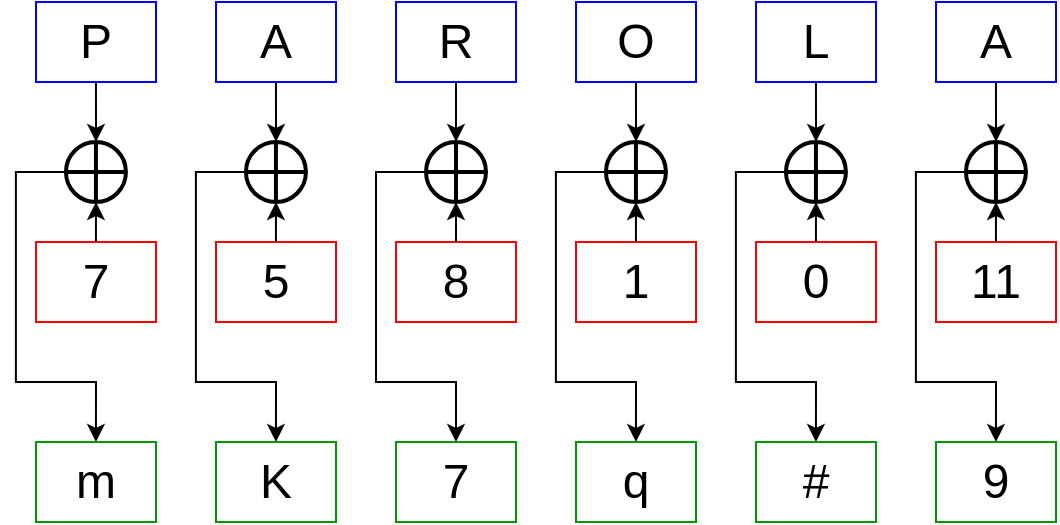 <mxfile version="28.1.2">
  <diagram name="Page-1" id="pw1yM4c9U9q3CPbkuXtG">
    <mxGraphModel dx="1276" dy="622" grid="1" gridSize="10" guides="1" tooltips="1" connect="1" arrows="1" fold="1" page="1" pageScale="1" pageWidth="850" pageHeight="1100" math="0" shadow="0">
      <root>
        <mxCell id="0" />
        <mxCell id="1" parent="0" />
        <mxCell id="7N5agTIx9JFiQQaqSErQ-2" value="&lt;font style=&quot;font-size: 24px;&quot;&gt;7&lt;/font&gt;" style="rounded=0;whiteSpace=wrap;html=1;strokeColor=light-dark(#FF0000,#FF0000);" vertex="1" parent="1">
          <mxGeometry x="130" y="340" width="60" height="40" as="geometry" />
        </mxCell>
        <mxCell id="7N5agTIx9JFiQQaqSErQ-3" value="&lt;font style=&quot;font-size: 24px;&quot;&gt;5&lt;/font&gt;" style="rounded=0;whiteSpace=wrap;html=1;strokeColor=light-dark(#FF0000,#FF0000);" vertex="1" parent="1">
          <mxGeometry x="220" y="340" width="60" height="40" as="geometry" />
        </mxCell>
        <mxCell id="7N5agTIx9JFiQQaqSErQ-4" value="&lt;span style=&quot;font-size: 24px;&quot;&gt;8&lt;/span&gt;" style="rounded=0;whiteSpace=wrap;html=1;strokeColor=light-dark(#FF0000,#FF0000);" vertex="1" parent="1">
          <mxGeometry x="310" y="340" width="60" height="40" as="geometry" />
        </mxCell>
        <mxCell id="7N5agTIx9JFiQQaqSErQ-5" value="&lt;font style=&quot;font-size: 24px;&quot;&gt;1&lt;/font&gt;" style="rounded=0;whiteSpace=wrap;html=1;strokeColor=light-dark(#FF0000,#FF0000);" vertex="1" parent="1">
          <mxGeometry x="400" y="340" width="60" height="40" as="geometry" />
        </mxCell>
        <mxCell id="7N5agTIx9JFiQQaqSErQ-6" value="&lt;font style=&quot;font-size: 24px;&quot;&gt;0&lt;/font&gt;" style="rounded=0;whiteSpace=wrap;html=1;strokeColor=light-dark(#FF0000,#FF0000);" vertex="1" parent="1">
          <mxGeometry x="490" y="340" width="60" height="40" as="geometry" />
        </mxCell>
        <mxCell id="7N5agTIx9JFiQQaqSErQ-7" value="&lt;span style=&quot;font-size: 24px;&quot;&gt;11&lt;/span&gt;" style="rounded=0;whiteSpace=wrap;html=1;strokeColor=light-dark(#FF0000,#FF0000);" vertex="1" parent="1">
          <mxGeometry x="580" y="340" width="60" height="40" as="geometry" />
        </mxCell>
        <mxCell id="7N5agTIx9JFiQQaqSErQ-16" value="&lt;font style=&quot;font-size: 24px;&quot;&gt;P&lt;/font&gt;" style="rounded=0;whiteSpace=wrap;html=1;strokeColor=light-dark(#0000FF,#1E90FF);" vertex="1" parent="1">
          <mxGeometry x="130" y="220" width="60" height="40" as="geometry" />
        </mxCell>
        <mxCell id="7N5agTIx9JFiQQaqSErQ-18" value="&lt;font style=&quot;font-size: 24px;&quot;&gt;A&lt;/font&gt;" style="rounded=0;whiteSpace=wrap;html=1;strokeColor=light-dark(#0000FF,#1E90FF);" vertex="1" parent="1">
          <mxGeometry x="220" y="220" width="60" height="40" as="geometry" />
        </mxCell>
        <mxCell id="7N5agTIx9JFiQQaqSErQ-20" value="&lt;span style=&quot;font-size: 24px;&quot;&gt;R&lt;/span&gt;" style="rounded=0;whiteSpace=wrap;html=1;strokeColor=light-dark(#0000FF,#1E90FF);" vertex="1" parent="1">
          <mxGeometry x="310" y="220" width="60" height="40" as="geometry" />
        </mxCell>
        <mxCell id="7N5agTIx9JFiQQaqSErQ-22" value="&lt;font style=&quot;font-size: 24px;&quot;&gt;O&lt;/font&gt;" style="rounded=0;whiteSpace=wrap;html=1;strokeColor=light-dark(#0000FF,#1E90FF);" vertex="1" parent="1">
          <mxGeometry x="400" y="220" width="60" height="40" as="geometry" />
        </mxCell>
        <mxCell id="7N5agTIx9JFiQQaqSErQ-24" value="&lt;font style=&quot;font-size: 24px;&quot;&gt;L&lt;/font&gt;" style="rounded=0;whiteSpace=wrap;html=1;strokeColor=light-dark(#0000FF,#1E90FF);" vertex="1" parent="1">
          <mxGeometry x="490" y="220" width="60" height="40" as="geometry" />
        </mxCell>
        <mxCell id="7N5agTIx9JFiQQaqSErQ-26" value="&lt;span style=&quot;font-size: 24px;&quot;&gt;A&lt;/span&gt;" style="rounded=0;whiteSpace=wrap;html=1;strokeColor=light-dark(#0000FF,#1E90FF);" vertex="1" parent="1">
          <mxGeometry x="580" y="220" width="60" height="40" as="geometry" />
        </mxCell>
        <mxCell id="7N5agTIx9JFiQQaqSErQ-50" style="edgeStyle=orthogonalEdgeStyle;rounded=0;orthogonalLoop=1;jettySize=auto;html=1;entryX=0.5;entryY=0;entryDx=0;entryDy=0;exitX=0.145;exitY=0.855;exitDx=0;exitDy=0;exitPerimeter=0;" edge="1" parent="1" source="7N5agTIx9JFiQQaqSErQ-31" target="7N5agTIx9JFiQQaqSErQ-40">
          <mxGeometry relative="1" as="geometry">
            <mxPoint x="320" y="310" as="sourcePoint" />
            <Array as="points">
              <mxPoint x="300" y="305" />
              <mxPoint x="300" y="410" />
              <mxPoint x="340" y="410" />
            </Array>
          </mxGeometry>
        </mxCell>
        <mxCell id="7N5agTIx9JFiQQaqSErQ-31" value="" style="verticalLabelPosition=bottom;verticalAlign=top;html=1;shape=mxgraph.flowchart.or;rotation=45;strokeWidth=2;" vertex="1" parent="1">
          <mxGeometry x="325" y="290" width="30" height="30" as="geometry" />
        </mxCell>
        <mxCell id="7N5agTIx9JFiQQaqSErQ-38" value="&lt;font style=&quot;font-size: 24px;&quot;&gt;m&lt;/font&gt;" style="rounded=0;whiteSpace=wrap;html=1;strokeColor=light-dark(#009900,#009900);" vertex="1" parent="1">
          <mxGeometry x="130" y="440" width="60" height="40" as="geometry" />
        </mxCell>
        <mxCell id="7N5agTIx9JFiQQaqSErQ-39" value="&lt;font style=&quot;font-size: 24px;&quot;&gt;K&lt;/font&gt;" style="rounded=0;whiteSpace=wrap;html=1;strokeColor=light-dark(#009900,#009900);" vertex="1" parent="1">
          <mxGeometry x="220" y="440" width="60" height="40" as="geometry" />
        </mxCell>
        <mxCell id="7N5agTIx9JFiQQaqSErQ-40" value="&lt;span style=&quot;font-size: 24px;&quot;&gt;7&lt;/span&gt;" style="rounded=0;whiteSpace=wrap;html=1;strokeColor=light-dark(#009900,#009900);" vertex="1" parent="1">
          <mxGeometry x="310" y="440" width="60" height="40" as="geometry" />
        </mxCell>
        <mxCell id="7N5agTIx9JFiQQaqSErQ-41" value="&lt;font style=&quot;font-size: 24px;&quot;&gt;q&lt;/font&gt;" style="rounded=0;whiteSpace=wrap;html=1;strokeColor=light-dark(#009900,#009900);" vertex="1" parent="1">
          <mxGeometry x="400" y="440" width="60" height="40" as="geometry" />
        </mxCell>
        <mxCell id="7N5agTIx9JFiQQaqSErQ-42" value="&lt;font style=&quot;font-size: 24px;&quot;&gt;#&lt;/font&gt;" style="rounded=0;whiteSpace=wrap;html=1;strokeColor=light-dark(#009900,#009900);" vertex="1" parent="1">
          <mxGeometry x="490" y="440" width="60" height="40" as="geometry" />
        </mxCell>
        <mxCell id="7N5agTIx9JFiQQaqSErQ-43" value="&lt;span style=&quot;font-size: 24px;&quot;&gt;9&lt;/span&gt;" style="rounded=0;whiteSpace=wrap;html=1;strokeColor=light-dark(#009900,#009900);" vertex="1" parent="1">
          <mxGeometry x="580" y="440" width="60" height="40" as="geometry" />
        </mxCell>
        <mxCell id="7N5agTIx9JFiQQaqSErQ-51" style="edgeStyle=orthogonalEdgeStyle;rounded=0;orthogonalLoop=1;jettySize=auto;html=1;" edge="1" parent="1" source="7N5agTIx9JFiQQaqSErQ-4">
          <mxGeometry relative="1" as="geometry">
            <mxPoint x="340" y="320" as="targetPoint" />
          </mxGeometry>
        </mxCell>
        <mxCell id="7N5agTIx9JFiQQaqSErQ-52" style="edgeStyle=orthogonalEdgeStyle;rounded=0;orthogonalLoop=1;jettySize=auto;html=1;entryX=0.145;entryY=0.145;entryDx=0;entryDy=0;entryPerimeter=0;" edge="1" parent="1" source="7N5agTIx9JFiQQaqSErQ-20" target="7N5agTIx9JFiQQaqSErQ-31">
          <mxGeometry relative="1" as="geometry">
            <Array as="points">
              <mxPoint x="340" y="280" />
              <mxPoint x="340" y="280" />
            </Array>
          </mxGeometry>
        </mxCell>
        <mxCell id="7N5agTIx9JFiQQaqSErQ-63" style="edgeStyle=orthogonalEdgeStyle;rounded=0;orthogonalLoop=1;jettySize=auto;html=1;entryX=0.5;entryY=0;entryDx=0;entryDy=0;exitX=0.145;exitY=0.855;exitDx=0;exitDy=0;exitPerimeter=0;" edge="1" parent="1" source="7N5agTIx9JFiQQaqSErQ-64">
          <mxGeometry relative="1" as="geometry">
            <mxPoint x="139.97" y="310" as="sourcePoint" />
            <mxPoint x="159.97" y="440" as="targetPoint" />
            <Array as="points">
              <mxPoint x="119.97" y="305" />
              <mxPoint x="119.97" y="410" />
              <mxPoint x="159.97" y="410" />
            </Array>
          </mxGeometry>
        </mxCell>
        <mxCell id="7N5agTIx9JFiQQaqSErQ-64" value="" style="verticalLabelPosition=bottom;verticalAlign=top;html=1;shape=mxgraph.flowchart.or;rotation=45;strokeWidth=2;" vertex="1" parent="1">
          <mxGeometry x="144.97" y="290" width="30" height="30" as="geometry" />
        </mxCell>
        <mxCell id="7N5agTIx9JFiQQaqSErQ-65" style="edgeStyle=orthogonalEdgeStyle;rounded=0;orthogonalLoop=1;jettySize=auto;html=1;" edge="1" parent="1">
          <mxGeometry relative="1" as="geometry">
            <mxPoint x="159.97" y="340" as="sourcePoint" />
            <mxPoint x="159.97" y="320" as="targetPoint" />
          </mxGeometry>
        </mxCell>
        <mxCell id="7N5agTIx9JFiQQaqSErQ-66" style="edgeStyle=orthogonalEdgeStyle;rounded=0;orthogonalLoop=1;jettySize=auto;html=1;entryX=0.145;entryY=0.145;entryDx=0;entryDy=0;entryPerimeter=0;" edge="1" parent="1" target="7N5agTIx9JFiQQaqSErQ-64">
          <mxGeometry relative="1" as="geometry">
            <mxPoint x="159.97" y="260" as="sourcePoint" />
            <Array as="points">
              <mxPoint x="159.97" y="280" />
              <mxPoint x="159.97" y="280" />
            </Array>
          </mxGeometry>
        </mxCell>
        <mxCell id="7N5agTIx9JFiQQaqSErQ-67" style="edgeStyle=orthogonalEdgeStyle;rounded=0;orthogonalLoop=1;jettySize=auto;html=1;entryX=0.5;entryY=0;entryDx=0;entryDy=0;exitX=0.145;exitY=0.855;exitDx=0;exitDy=0;exitPerimeter=0;" edge="1" parent="1" source="7N5agTIx9JFiQQaqSErQ-68">
          <mxGeometry relative="1" as="geometry">
            <mxPoint x="229.97" y="310" as="sourcePoint" />
            <mxPoint x="249.97" y="440" as="targetPoint" />
            <Array as="points">
              <mxPoint x="209.97" y="305" />
              <mxPoint x="209.97" y="410" />
              <mxPoint x="249.97" y="410" />
            </Array>
          </mxGeometry>
        </mxCell>
        <mxCell id="7N5agTIx9JFiQQaqSErQ-68" value="" style="verticalLabelPosition=bottom;verticalAlign=top;html=1;shape=mxgraph.flowchart.or;rotation=45;strokeWidth=2;" vertex="1" parent="1">
          <mxGeometry x="234.97" y="290" width="30" height="30" as="geometry" />
        </mxCell>
        <mxCell id="7N5agTIx9JFiQQaqSErQ-69" style="edgeStyle=orthogonalEdgeStyle;rounded=0;orthogonalLoop=1;jettySize=auto;html=1;" edge="1" parent="1">
          <mxGeometry relative="1" as="geometry">
            <mxPoint x="249.97" y="340" as="sourcePoint" />
            <mxPoint x="249.97" y="320" as="targetPoint" />
          </mxGeometry>
        </mxCell>
        <mxCell id="7N5agTIx9JFiQQaqSErQ-70" style="edgeStyle=orthogonalEdgeStyle;rounded=0;orthogonalLoop=1;jettySize=auto;html=1;entryX=0.145;entryY=0.145;entryDx=0;entryDy=0;entryPerimeter=0;" edge="1" parent="1" target="7N5agTIx9JFiQQaqSErQ-68">
          <mxGeometry relative="1" as="geometry">
            <mxPoint x="249.97" y="260" as="sourcePoint" />
            <Array as="points">
              <mxPoint x="249.97" y="280" />
              <mxPoint x="249.97" y="280" />
            </Array>
          </mxGeometry>
        </mxCell>
        <mxCell id="7N5agTIx9JFiQQaqSErQ-71" style="edgeStyle=orthogonalEdgeStyle;rounded=0;orthogonalLoop=1;jettySize=auto;html=1;entryX=0.5;entryY=0;entryDx=0;entryDy=0;exitX=0.145;exitY=0.855;exitDx=0;exitDy=0;exitPerimeter=0;" edge="1" parent="1" source="7N5agTIx9JFiQQaqSErQ-72">
          <mxGeometry relative="1" as="geometry">
            <mxPoint x="409.97" y="310" as="sourcePoint" />
            <mxPoint x="429.97" y="440" as="targetPoint" />
            <Array as="points">
              <mxPoint x="389.97" y="305" />
              <mxPoint x="389.97" y="410" />
              <mxPoint x="429.97" y="410" />
            </Array>
          </mxGeometry>
        </mxCell>
        <mxCell id="7N5agTIx9JFiQQaqSErQ-72" value="" style="verticalLabelPosition=bottom;verticalAlign=top;html=1;shape=mxgraph.flowchart.or;rotation=45;strokeWidth=2;" vertex="1" parent="1">
          <mxGeometry x="414.97" y="290" width="30" height="30" as="geometry" />
        </mxCell>
        <mxCell id="7N5agTIx9JFiQQaqSErQ-73" style="edgeStyle=orthogonalEdgeStyle;rounded=0;orthogonalLoop=1;jettySize=auto;html=1;" edge="1" parent="1">
          <mxGeometry relative="1" as="geometry">
            <mxPoint x="429.97" y="340" as="sourcePoint" />
            <mxPoint x="429.97" y="320" as="targetPoint" />
          </mxGeometry>
        </mxCell>
        <mxCell id="7N5agTIx9JFiQQaqSErQ-74" style="edgeStyle=orthogonalEdgeStyle;rounded=0;orthogonalLoop=1;jettySize=auto;html=1;entryX=0.145;entryY=0.145;entryDx=0;entryDy=0;entryPerimeter=0;" edge="1" parent="1" target="7N5agTIx9JFiQQaqSErQ-72">
          <mxGeometry relative="1" as="geometry">
            <mxPoint x="429.97" y="260" as="sourcePoint" />
            <Array as="points">
              <mxPoint x="429.97" y="280" />
              <mxPoint x="429.97" y="280" />
            </Array>
          </mxGeometry>
        </mxCell>
        <mxCell id="7N5agTIx9JFiQQaqSErQ-75" style="edgeStyle=orthogonalEdgeStyle;rounded=0;orthogonalLoop=1;jettySize=auto;html=1;entryX=0.5;entryY=0;entryDx=0;entryDy=0;exitX=0.145;exitY=0.855;exitDx=0;exitDy=0;exitPerimeter=0;" edge="1" parent="1" source="7N5agTIx9JFiQQaqSErQ-76">
          <mxGeometry relative="1" as="geometry">
            <mxPoint x="499.97" y="310" as="sourcePoint" />
            <mxPoint x="519.97" y="440" as="targetPoint" />
            <Array as="points">
              <mxPoint x="479.97" y="305" />
              <mxPoint x="479.97" y="410" />
              <mxPoint x="519.97" y="410" />
            </Array>
          </mxGeometry>
        </mxCell>
        <mxCell id="7N5agTIx9JFiQQaqSErQ-76" value="" style="verticalLabelPosition=bottom;verticalAlign=top;html=1;shape=mxgraph.flowchart.or;rotation=45;strokeWidth=2;" vertex="1" parent="1">
          <mxGeometry x="504.97" y="290" width="30" height="30" as="geometry" />
        </mxCell>
        <mxCell id="7N5agTIx9JFiQQaqSErQ-77" style="edgeStyle=orthogonalEdgeStyle;rounded=0;orthogonalLoop=1;jettySize=auto;html=1;" edge="1" parent="1">
          <mxGeometry relative="1" as="geometry">
            <mxPoint x="519.97" y="340" as="sourcePoint" />
            <mxPoint x="519.97" y="320" as="targetPoint" />
          </mxGeometry>
        </mxCell>
        <mxCell id="7N5agTIx9JFiQQaqSErQ-78" style="edgeStyle=orthogonalEdgeStyle;rounded=0;orthogonalLoop=1;jettySize=auto;html=1;entryX=0.145;entryY=0.145;entryDx=0;entryDy=0;entryPerimeter=0;" edge="1" parent="1" target="7N5agTIx9JFiQQaqSErQ-76">
          <mxGeometry relative="1" as="geometry">
            <mxPoint x="519.97" y="260" as="sourcePoint" />
            <Array as="points">
              <mxPoint x="519.97" y="280" />
              <mxPoint x="519.97" y="280" />
            </Array>
          </mxGeometry>
        </mxCell>
        <mxCell id="7N5agTIx9JFiQQaqSErQ-79" style="edgeStyle=orthogonalEdgeStyle;rounded=0;orthogonalLoop=1;jettySize=auto;html=1;entryX=0.5;entryY=0;entryDx=0;entryDy=0;exitX=0.145;exitY=0.855;exitDx=0;exitDy=0;exitPerimeter=0;" edge="1" parent="1" source="7N5agTIx9JFiQQaqSErQ-80">
          <mxGeometry relative="1" as="geometry">
            <mxPoint x="589.97" y="310" as="sourcePoint" />
            <mxPoint x="609.97" y="440" as="targetPoint" />
            <Array as="points">
              <mxPoint x="569.97" y="305" />
              <mxPoint x="569.97" y="410" />
              <mxPoint x="609.97" y="410" />
            </Array>
          </mxGeometry>
        </mxCell>
        <mxCell id="7N5agTIx9JFiQQaqSErQ-80" value="" style="verticalLabelPosition=bottom;verticalAlign=top;html=1;shape=mxgraph.flowchart.or;rotation=45;strokeWidth=2;" vertex="1" parent="1">
          <mxGeometry x="594.97" y="290" width="30" height="30" as="geometry" />
        </mxCell>
        <mxCell id="7N5agTIx9JFiQQaqSErQ-81" style="edgeStyle=orthogonalEdgeStyle;rounded=0;orthogonalLoop=1;jettySize=auto;html=1;" edge="1" parent="1">
          <mxGeometry relative="1" as="geometry">
            <mxPoint x="609.97" y="340" as="sourcePoint" />
            <mxPoint x="609.97" y="320" as="targetPoint" />
          </mxGeometry>
        </mxCell>
        <mxCell id="7N5agTIx9JFiQQaqSErQ-82" style="edgeStyle=orthogonalEdgeStyle;rounded=0;orthogonalLoop=1;jettySize=auto;html=1;entryX=0.145;entryY=0.145;entryDx=0;entryDy=0;entryPerimeter=0;" edge="1" parent="1" target="7N5agTIx9JFiQQaqSErQ-80">
          <mxGeometry relative="1" as="geometry">
            <mxPoint x="609.97" y="260" as="sourcePoint" />
            <Array as="points">
              <mxPoint x="609.97" y="280" />
              <mxPoint x="609.97" y="280" />
            </Array>
          </mxGeometry>
        </mxCell>
      </root>
    </mxGraphModel>
  </diagram>
</mxfile>

